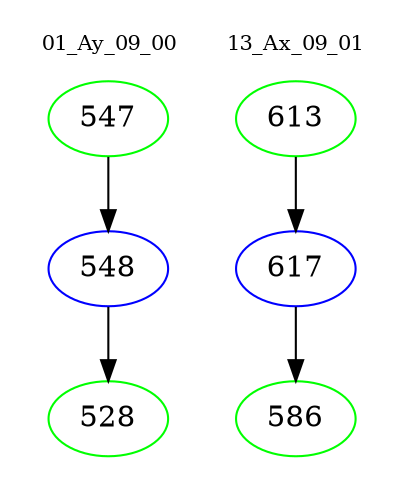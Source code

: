 digraph{
subgraph cluster_0 {
color = white
label = "01_Ay_09_00";
fontsize=10;
T0_547 [label="547", color="green"]
T0_547 -> T0_548 [color="black"]
T0_548 [label="548", color="blue"]
T0_548 -> T0_528 [color="black"]
T0_528 [label="528", color="green"]
}
subgraph cluster_1 {
color = white
label = "13_Ax_09_01";
fontsize=10;
T1_613 [label="613", color="green"]
T1_613 -> T1_617 [color="black"]
T1_617 [label="617", color="blue"]
T1_617 -> T1_586 [color="black"]
T1_586 [label="586", color="green"]
}
}
